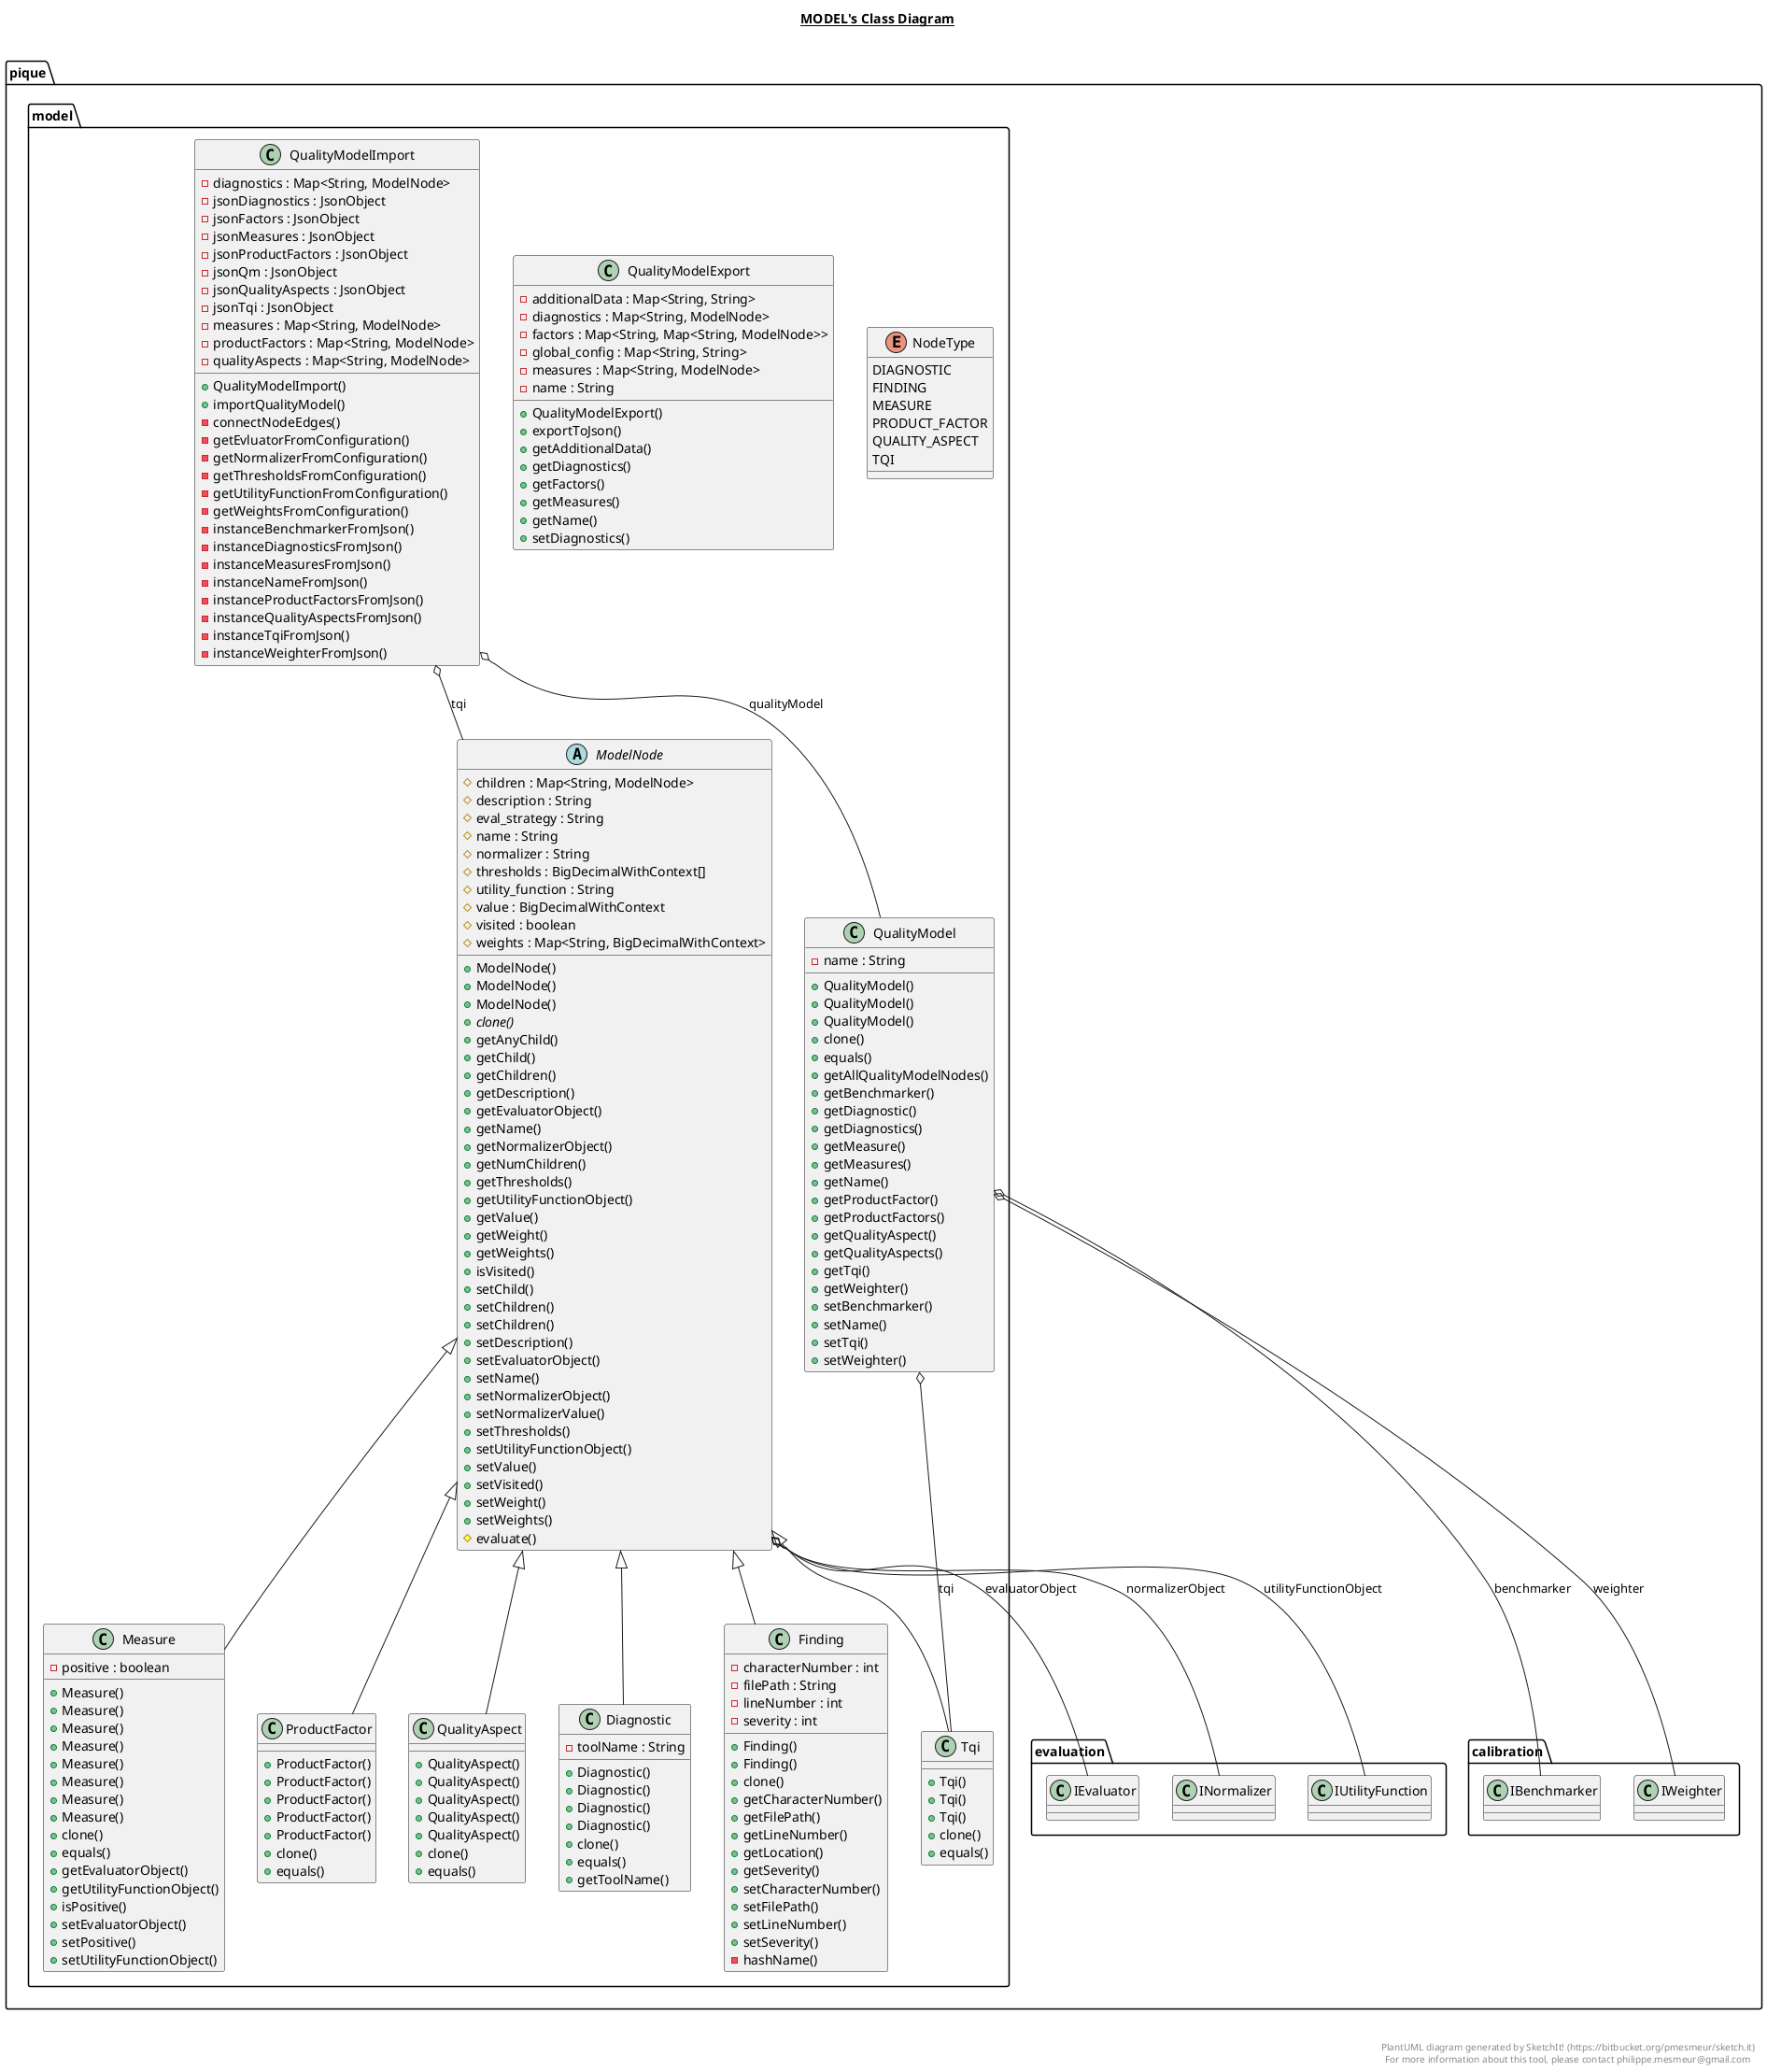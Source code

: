 @startuml

title __MODEL's Class Diagram__\n

  namespace pique.model {
    class pique.model.Diagnostic {
        - toolName : String
        + Diagnostic()
        + Diagnostic()
        + Diagnostic()
        + Diagnostic()
        + clone()
        + equals()
        + getToolName()
    }
  }
  

  namespace pique.model {
    class pique.model.Finding {
        - characterNumber : int
        - filePath : String
        - lineNumber : int
        - severity : int
        + Finding()
        + Finding()
        + clone()
        + getCharacterNumber()
        + getFilePath()
        + getLineNumber()
        + getLocation()
        + getSeverity()
        + setCharacterNumber()
        + setFilePath()
        + setLineNumber()
        + setSeverity()
        - hashName()
    }
  }
  

  namespace pique.model {
    class pique.model.Measure {
        - positive : boolean
        + Measure()
        + Measure()
        + Measure()
        + Measure()
        + Measure()
        + Measure()
        + Measure()
        + Measure()
        + clone()
        + equals()
        + getEvaluatorObject()
        + getUtilityFunctionObject()
        + isPositive()
        + setEvaluatorObject()
        + setPositive()
        + setUtilityFunctionObject()
    }
  }
  

  namespace pique.model {
    abstract class pique.model.ModelNode {
        # children : Map<String, ModelNode>
        # description : String
        # eval_strategy : String
        # name : String
        # normalizer : String
        # thresholds : BigDecimalWithContext[]
        # utility_function : String
        # value : BigDecimalWithContext
        # visited : boolean
        # weights : Map<String, BigDecimalWithContext>
        + ModelNode()
        + ModelNode()
        + ModelNode()
        {abstract} + clone()
        + getAnyChild()
        + getChild()
        + getChildren()
        + getDescription()
        + getEvaluatorObject()
        + getName()
        + getNormalizerObject()
        + getNumChildren()
        + getThresholds()
        + getUtilityFunctionObject()
        + getValue()
        + getWeight()
        + getWeights()
        + isVisited()
        + setChild()
        + setChildren()
        + setChildren()
        + setDescription()
        + setEvaluatorObject()
        + setName()
        + setNormalizerObject()
        + setNormalizerValue()
        + setThresholds()
        + setUtilityFunctionObject()
        + setValue()
        + setVisited()
        + setWeight()
        + setWeights()
        # evaluate()
    }
  }
  

  namespace pique.model {
    enum NodeType {
      DIAGNOSTIC
      FINDING
      MEASURE
      PRODUCT_FACTOR
      QUALITY_ASPECT
      TQI
    }
  }
  

  namespace pique.model {
    class pique.model.ProductFactor {
        + ProductFactor()
        + ProductFactor()
        + ProductFactor()
        + ProductFactor()
        + ProductFactor()
        + clone()
        + equals()
    }
  }
  

  namespace pique.model {
    class pique.model.QualityAspect {
        + QualityAspect()
        + QualityAspect()
        + QualityAspect()
        + QualityAspect()
        + QualityAspect()
        + clone()
        + equals()
    }
  }
  

  namespace pique.model {
    class pique.model.QualityModel {
        - name : String
        + QualityModel()
        + QualityModel()
        + QualityModel()
        + clone()
        + equals()
        + getAllQualityModelNodes()
        + getBenchmarker()
        + getDiagnostic()
        + getDiagnostics()
        + getMeasure()
        + getMeasures()
        + getName()
        + getProductFactor()
        + getProductFactors()
        + getQualityAspect()
        + getQualityAspects()
        + getTqi()
        + getWeighter()
        + setBenchmarker()
        + setName()
        + setTqi()
        + setWeighter()
    }
  }
  

  namespace pique.model {
    class pique.model.QualityModelExport {
        - additionalData : Map<String, String>
        - diagnostics : Map<String, ModelNode>
        - factors : Map<String, Map<String, ModelNode>>
        - global_config : Map<String, String>
        - measures : Map<String, ModelNode>
        - name : String
        + QualityModelExport()
        + exportToJson()
        + getAdditionalData()
        + getDiagnostics()
        + getFactors()
        + getMeasures()
        + getName()
        + setDiagnostics()
    }
  }
  

  namespace pique.model {
    class pique.model.QualityModelImport {
        - diagnostics : Map<String, ModelNode>
        - jsonDiagnostics : JsonObject
        - jsonFactors : JsonObject
        - jsonMeasures : JsonObject
        - jsonProductFactors : JsonObject
        - jsonQm : JsonObject
        - jsonQualityAspects : JsonObject
        - jsonTqi : JsonObject
        - measures : Map<String, ModelNode>
        - productFactors : Map<String, ModelNode>
        - qualityAspects : Map<String, ModelNode>
        + QualityModelImport()
        + importQualityModel()
        - connectNodeEdges()
        - getEvluatorFromConfiguration()
        - getNormalizerFromConfiguration()
        - getThresholdsFromConfiguration()
        - getUtilityFunctionFromConfiguration()
        - getWeightsFromConfiguration()
        - instanceBenchmarkerFromJson()
        - instanceDiagnosticsFromJson()
        - instanceMeasuresFromJson()
        - instanceNameFromJson()
        - instanceProductFactorsFromJson()
        - instanceQualityAspectsFromJson()
        - instanceTqiFromJson()
        - instanceWeighterFromJson()
    }
  }
  

  namespace pique.model {
    class pique.model.Tqi {
        + Tqi()
        + Tqi()
        + Tqi()
        + clone()
        + equals()
    }
  }
  

  pique.model.Diagnostic -up-|> pique.model.ModelNode
  pique.model.Finding -up-|> pique.model.ModelNode
  pique.model.Measure -up-|> pique.model.ModelNode
  pique.model.ModelNode o-- pique.evaluation.IEvaluator : evaluatorObject
  pique.model.ModelNode o-- pique.evaluation.INormalizer : normalizerObject
  pique.model.ModelNode o-- pique.evaluation.IUtilityFunction : utilityFunctionObject
  pique.model.ProductFactor -up-|> pique.model.ModelNode
  pique.model.QualityAspect -up-|> pique.model.ModelNode
  pique.model.QualityModel o-- pique.calibration.IBenchmarker : benchmarker
  pique.model.QualityModel o-- pique.model.Tqi : tqi
  pique.model.QualityModel o-- pique.calibration.IWeighter : weighter
  pique.model.QualityModelImport o-- pique.model.QualityModel : qualityModel
  pique.model.QualityModelImport o-- pique.model.ModelNode : tqi
  pique.model.Tqi -up-|> pique.model.ModelNode


right footer


PlantUML diagram generated by SketchIt! (https://bitbucket.org/pmesmeur/sketch.it)
For more information about this tool, please contact philippe.mesmeur@gmail.com
endfooter

@enduml
